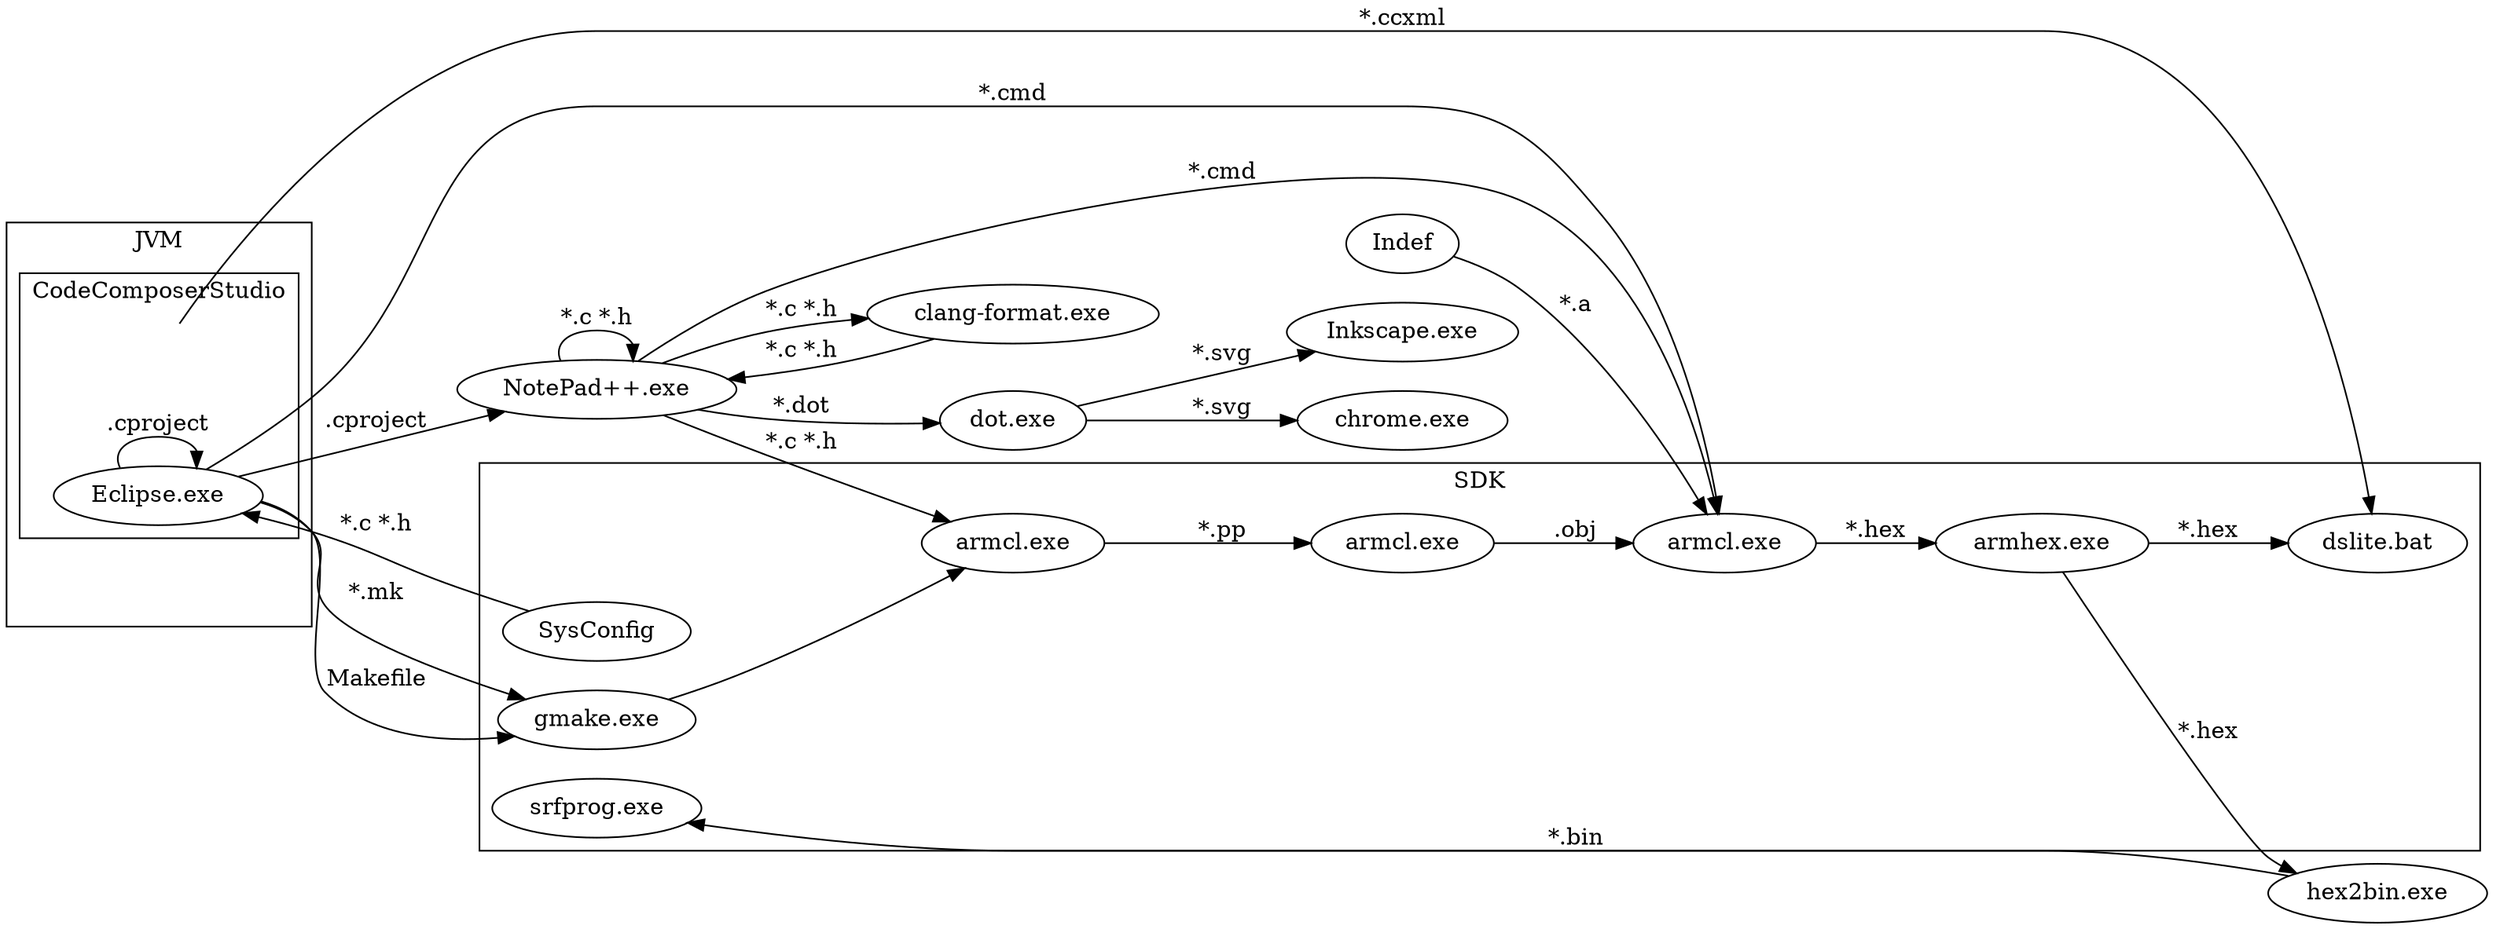 digraph  graphname {
    rankdir=LR;


	subgraph clusterJVM  {
	   label="JVM"
	   JVM[shape="none"][style="invis"][label=""];
	    subgraph clusterCSS  {
	       label="CodeComposerStudio"
	       CCS[shape="none"][style="invis"][label=""];
           Eclipse [label="Eclipse.exe"];
        }
    }

	    subgraph clusterSDK  {
	       label="SDK"
	       SDK[shape="none"][style="invis"][label=""];
	       dslite [label="dslite.bat"];
	SysConfig  [label="SysConfig"];
	compiler[label="armcl.exe"];
	Linker [label="armcl.exe"];
	gmake[label="gmake.exe"]
	srfprog[label="srfprog.exe"];
	armhex[label="armhex.exe"];
    Preprocessor[label="armcl.exe"];
        }
		
	Preprocessor->compiler[label="*.pp"];
	clangformat [label="clang-format.exe"];
    Notepadpp [label="NotePad++.exe"];
	dot [label="dot.exe"];
	chrome [label="chrome.exe"];
	Notepadpp->Preprocessor[label="*.c *.h"];
	Inkscape [label="Inkscape.exe"];
	SysConfig->Eclipse[label="*.c *.h"];
	Eclipse->Linker[label="*.cmd"];
	Notepadpp->Linker[label="*.cmd"];
	compiler->Linker[label=".obj"];
	Indef->Linker[label="*.a"];
	hex2bin[label="hex2bin.exe"];
	gmake->Preprocessor;
	armhex->hex2bin[label="*.hex"];
	Eclipse->Notepadpp[label=".cproject"];
    Eclipse->Eclipse [label=".cproject"];
    Notepadpp->Notepadpp[label="*.c *.h"];
    Notepadpp->clangformat[label="*.c *.h"];
	clangformat->Notepadpp[label="*.c *.h"];
	Notepadpp->dot[label="*.dot"];
	Linker->armhex[label="*.hex"];
	armhex->dslite[label="*.hex"];
	CCS->dslite[label="*.ccxml"];
	hex2bin->srfprog[label="*.bin"];
	dot->chrome[label="*.svg"];
	Eclipse->gmake[label="*.mk"];
	Eclipse->gmake[label="Makefile"];
	dot->Inkscape[label="*.svg"];
}
